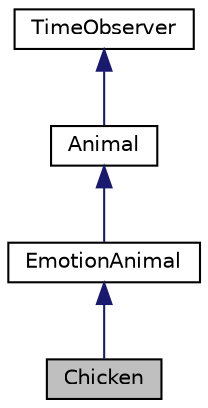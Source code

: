 digraph "Chicken"
{
  edge [fontname="Helvetica",fontsize="10",labelfontname="Helvetica",labelfontsize="10"];
  node [fontname="Helvetica",fontsize="10",shape=record];
  Node4 [label="Chicken",height=0.2,width=0.4,color="black", fillcolor="grey75", style="filled", fontcolor="black"];
  Node5 -> Node4 [dir="back",color="midnightblue",fontsize="10",style="solid",fontname="Helvetica"];
  Node5 [label="EmotionAnimal",height=0.2,width=0.4,color="black", fillcolor="white", style="filled",URL="$class_emotion_animal.html"];
  Node6 -> Node5 [dir="back",color="midnightblue",fontsize="10",style="solid",fontname="Helvetica"];
  Node6 [label="Animal",height=0.2,width=0.4,color="black", fillcolor="white", style="filled",URL="$class_animal.html"];
  Node7 -> Node6 [dir="back",color="midnightblue",fontsize="10",style="solid",fontname="Helvetica"];
  Node7 [label="TimeObserver",height=0.2,width=0.4,color="black", fillcolor="white", style="filled",URL="$class_time_observer.html"];
}
